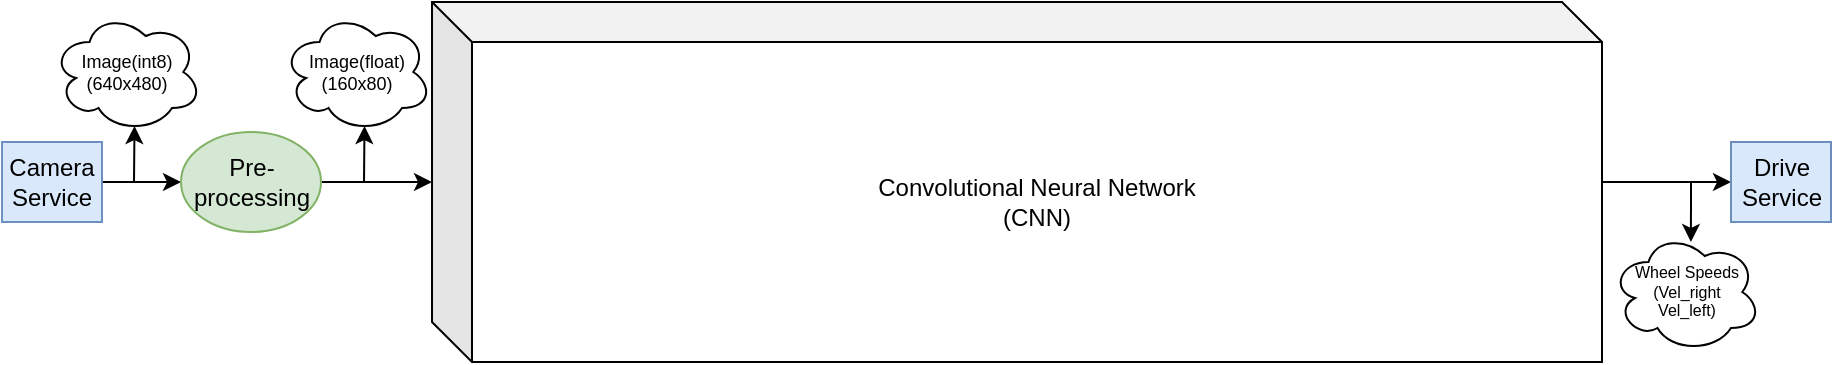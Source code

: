 <mxfile version="10.6.7" type="device"><diagram id="UjXbRQGTbDzT1MjZx_ji" name="Page-1"><mxGraphModel dx="2294" dy="792" grid="1" gridSize="10" guides="1" tooltips="1" connect="1" arrows="1" fold="1" page="1" pageScale="1" pageWidth="850" pageHeight="1100" math="0" shadow="0"><root><mxCell id="0"/><mxCell id="1" parent="0"/><mxCell id="4GTXRObTr4GKcJlST-Ei-1" value="" style="edgeStyle=orthogonalEdgeStyle;rounded=0;orthogonalLoop=1;jettySize=auto;html=1;fontSize=8;" edge="1" parent="1" source="4GTXRObTr4GKcJlST-Ei-2" target="4GTXRObTr4GKcJlST-Ei-27"><mxGeometry relative="1" as="geometry"/></mxCell><mxCell id="4GTXRObTr4GKcJlST-Ei-2" value="Camera Service" style="rounded=0;whiteSpace=wrap;html=1;labelBackgroundColor=none;fillColor=#dae8fc;strokeColor=#6c8ebf;" vertex="1" parent="1"><mxGeometry x="-90" y="105" width="50" height="40" as="geometry"/></mxCell><mxCell id="4GTXRObTr4GKcJlST-Ei-3" value="" style="edgeStyle=orthogonalEdgeStyle;rounded=0;orthogonalLoop=1;jettySize=auto;html=1;" edge="1" parent="1" source="4GTXRObTr4GKcJlST-Ei-4" target="4GTXRObTr4GKcJlST-Ei-6"><mxGeometry relative="1" as="geometry"/></mxCell><mxCell id="4GTXRObTr4GKcJlST-Ei-4" value="Line Detection" style="ellipse;whiteSpace=wrap;html=1;fillColor=#d5e8d4;strokeColor=#82b366;" vertex="1" parent="1"><mxGeometry x="144.5" y="100" width="70" height="50" as="geometry"/></mxCell><mxCell id="4GTXRObTr4GKcJlST-Ei-5" value="" style="edgeStyle=orthogonalEdgeStyle;rounded=0;orthogonalLoop=1;jettySize=auto;html=1;" edge="1" parent="1" source="4GTXRObTr4GKcJlST-Ei-6" target="4GTXRObTr4GKcJlST-Ei-8"><mxGeometry relative="1" as="geometry"/></mxCell><mxCell id="4GTXRObTr4GKcJlST-Ei-6" value="Ground Projection" style="ellipse;whiteSpace=wrap;html=1;fillColor=#d5e8d4;strokeColor=#82b366;" vertex="1" parent="1"><mxGeometry x="264.5" y="100" width="70" height="50" as="geometry"/></mxCell><mxCell id="4GTXRObTr4GKcJlST-Ei-7" value="" style="edgeStyle=orthogonalEdgeStyle;rounded=0;orthogonalLoop=1;jettySize=auto;html=1;" edge="1" parent="1" source="4GTXRObTr4GKcJlST-Ei-8" target="4GTXRObTr4GKcJlST-Ei-10"><mxGeometry relative="1" as="geometry"/></mxCell><mxCell id="4GTXRObTr4GKcJlST-Ei-8" value="Lane Filter" style="ellipse;whiteSpace=wrap;html=1;fillColor=#d5e8d4;strokeColor=#82b366;" vertex="1" parent="1"><mxGeometry x="384.5" y="100" width="70" height="50" as="geometry"/></mxCell><mxCell id="4GTXRObTr4GKcJlST-Ei-9" value="" style="edgeStyle=orthogonalEdgeStyle;rounded=0;orthogonalLoop=1;jettySize=auto;html=1;" edge="1" parent="1" source="4GTXRObTr4GKcJlST-Ei-10" target="4GTXRObTr4GKcJlST-Ei-12"><mxGeometry relative="1" as="geometry"/></mxCell><mxCell id="4GTXRObTr4GKcJlST-Ei-10" value="Lane Controller" style="ellipse;whiteSpace=wrap;html=1;fillColor=#d5e8d4;strokeColor=#82b366;" vertex="1" parent="1"><mxGeometry x="524.5" y="100" width="70" height="50" as="geometry"/></mxCell><mxCell id="4GTXRObTr4GKcJlST-Ei-11" value="" style="edgeStyle=orthogonalEdgeStyle;rounded=0;orthogonalLoop=1;jettySize=auto;html=1;entryX=0;entryY=0.5;entryDx=0;entryDy=0;" edge="1" parent="1" source="4GTXRObTr4GKcJlST-Ei-12" target="4GTXRObTr4GKcJlST-Ei-13"><mxGeometry relative="1" as="geometry"><mxPoint x="724.5" y="120" as="targetPoint"/></mxGeometry></mxCell><mxCell id="4GTXRObTr4GKcJlST-Ei-12" value="Inverse Kinematics" style="ellipse;whiteSpace=wrap;html=1;fillColor=#d5e8d4;strokeColor=#82b366;" vertex="1" parent="1"><mxGeometry x="634.5" y="100" width="70" height="50" as="geometry"/></mxCell><mxCell id="4GTXRObTr4GKcJlST-Ei-13" value="Drive Service&lt;br&gt;" style="rounded=0;whiteSpace=wrap;html=1;fillColor=#dae8fc;strokeColor=#6c8ebf;" vertex="1" parent="1"><mxGeometry x="774.5" y="105" width="50" height="40" as="geometry"/></mxCell><mxCell id="4GTXRObTr4GKcJlST-Ei-14" value="Image(int8)&lt;br&gt;(640x480)&lt;br style=&quot;font-size: 9px&quot;&gt;" style="ellipse;shape=cloud;whiteSpace=wrap;html=1;fontSize=9;" vertex="1" parent="1"><mxGeometry x="-65" y="40" width="75" height="60" as="geometry"/></mxCell><mxCell id="4GTXRObTr4GKcJlST-Ei-15" value="" style="endArrow=classic;html=1;entryX=0.55;entryY=0.95;entryDx=0;entryDy=0;entryPerimeter=0;" edge="1" parent="1" target="4GTXRObTr4GKcJlST-Ei-14"><mxGeometry width="50" height="50" relative="1" as="geometry"><mxPoint x="-24.0" y="125" as="sourcePoint"/><mxPoint x="-55" y="170" as="targetPoint"/></mxGeometry></mxCell><mxCell id="4GTXRObTr4GKcJlST-Ei-16" value="&lt;font style=&quot;font-size: 8px;&quot;&gt;Color Lines&lt;br style=&quot;font-size: 8px;&quot;&gt;(Ground&lt;br style=&quot;font-size: 8px;&quot;&gt;Coordinates)&lt;br style=&quot;font-size: 8px;&quot;&gt;&lt;/font&gt;" style="ellipse;shape=cloud;whiteSpace=wrap;html=1;fontSize=8;" vertex="1" parent="1"><mxGeometry x="314.5" y="40" width="75" height="60" as="geometry"/></mxCell><mxCell id="4GTXRObTr4GKcJlST-Ei-17" value="" style="endArrow=classic;html=1;entryX=0.55;entryY=0.95;entryDx=0;entryDy=0;entryPerimeter=0;" edge="1" parent="1" target="4GTXRObTr4GKcJlST-Ei-16"><mxGeometry width="50" height="50" relative="1" as="geometry"><mxPoint x="355.5" y="125" as="sourcePoint"/><mxPoint x="324.5" y="170" as="targetPoint"/></mxGeometry></mxCell><mxCell id="4GTXRObTr4GKcJlST-Ei-18" value="Velocities&lt;br&gt;(V &amp;amp; omega)&lt;br style=&quot;font-size: 8px&quot;&gt;" style="ellipse;shape=cloud;whiteSpace=wrap;html=1;fontSize=8;" vertex="1" parent="1"><mxGeometry x="574.5" y="40" width="75" height="60" as="geometry"/></mxCell><mxCell id="4GTXRObTr4GKcJlST-Ei-19" value="" style="endArrow=classic;html=1;entryX=0.55;entryY=0.95;entryDx=0;entryDy=0;entryPerimeter=0;" edge="1" parent="1" target="4GTXRObTr4GKcJlST-Ei-18"><mxGeometry width="50" height="50" relative="1" as="geometry"><mxPoint x="615.5" y="125" as="sourcePoint"/><mxPoint x="584.5" y="170" as="targetPoint"/></mxGeometry></mxCell><mxCell id="4GTXRObTr4GKcJlST-Ei-20" value="Color Lines&lt;br&gt;(Normalized &lt;br&gt;Coordinates)&lt;br&gt;" style="ellipse;shape=cloud;whiteSpace=wrap;html=1;fontSize=8;" vertex="1" parent="1"><mxGeometry x="194.5" y="150" width="75" height="60" as="geometry"/></mxCell><mxCell id="4GTXRObTr4GKcJlST-Ei-21" value="" style="endArrow=classic;html=1;entryX=0.533;entryY=0.083;entryDx=0;entryDy=0;entryPerimeter=0;" edge="1" parent="1" target="4GTXRObTr4GKcJlST-Ei-20"><mxGeometry width="50" height="50" relative="1" as="geometry"><mxPoint x="234.5" y="125" as="sourcePoint"/><mxPoint x="94.5" y="235" as="targetPoint"/></mxGeometry></mxCell><mxCell id="4GTXRObTr4GKcJlST-Ei-22" value="Pos. &amp;amp; Orient.&lt;br&gt;(d and phi)&lt;br style=&quot;font-size: 8px&quot;&gt;" style="ellipse;shape=cloud;whiteSpace=wrap;html=1;fontSize=8;" vertex="1" parent="1"><mxGeometry x="464.5" y="150" width="75" height="60" as="geometry"/></mxCell><mxCell id="4GTXRObTr4GKcJlST-Ei-23" value="" style="endArrow=classic;html=1;entryX=0.533;entryY=0.083;entryDx=0;entryDy=0;entryPerimeter=0;" edge="1" parent="1" target="4GTXRObTr4GKcJlST-Ei-22"><mxGeometry width="50" height="50" relative="1" as="geometry"><mxPoint x="504.5" y="125" as="sourcePoint"/><mxPoint x="364.5" y="235" as="targetPoint"/></mxGeometry></mxCell><mxCell id="4GTXRObTr4GKcJlST-Ei-24" value="Wheel Speeds&lt;br&gt;(Vel_right&lt;br&gt;Vel_left)&lt;br style=&quot;font-size: 8px&quot;&gt;" style="ellipse;shape=cloud;whiteSpace=wrap;html=1;fontSize=8;" vertex="1" parent="1"><mxGeometry x="714.5" y="150" width="75" height="60" as="geometry"/></mxCell><mxCell id="4GTXRObTr4GKcJlST-Ei-25" value="" style="endArrow=classic;html=1;entryX=0.533;entryY=0.083;entryDx=0;entryDy=0;entryPerimeter=0;" edge="1" parent="1" target="4GTXRObTr4GKcJlST-Ei-24"><mxGeometry width="50" height="50" relative="1" as="geometry"><mxPoint x="754.5" y="125" as="sourcePoint"/><mxPoint x="614.5" y="235" as="targetPoint"/></mxGeometry></mxCell><mxCell id="4GTXRObTr4GKcJlST-Ei-26" value="" style="edgeStyle=orthogonalEdgeStyle;rounded=0;orthogonalLoop=1;jettySize=auto;html=1;" edge="1" parent="1" source="4GTXRObTr4GKcJlST-Ei-27" target="4GTXRObTr4GKcJlST-Ei-30"><mxGeometry relative="1" as="geometry"/></mxCell><mxCell id="4GTXRObTr4GKcJlST-Ei-27" value="Pre-&lt;br&gt;processing" style="ellipse;whiteSpace=wrap;html=1;fillColor=#d5e8d4;strokeColor=#82b366;" vertex="1" parent="1"><mxGeometry x="-0.5" y="100" width="70" height="50" as="geometry"/></mxCell><mxCell id="4GTXRObTr4GKcJlST-Ei-28" value="Image(float)&lt;br&gt;(160x80)&lt;br style=&quot;font-size: 9px&quot;&gt;" style="ellipse;shape=cloud;whiteSpace=wrap;html=1;fontSize=9;" vertex="1" parent="1"><mxGeometry x="50" y="40" width="75" height="60" as="geometry"/></mxCell><mxCell id="4GTXRObTr4GKcJlST-Ei-29" value="" style="endArrow=classic;html=1;entryX=0.55;entryY=0.95;entryDx=0;entryDy=0;entryPerimeter=0;" edge="1" parent="1" target="4GTXRObTr4GKcJlST-Ei-28"><mxGeometry width="50" height="50" relative="1" as="geometry"><mxPoint x="91.0" y="125" as="sourcePoint"/><mxPoint x="60" y="170" as="targetPoint"/></mxGeometry></mxCell><mxCell id="4GTXRObTr4GKcJlST-Ei-30" value="Convolutional Neural Network&lt;br&gt;(CNN)&lt;br&gt;" style="shape=cube;whiteSpace=wrap;html=1;boundedLbl=1;backgroundOutline=1;darkOpacity=0.05;darkOpacity2=0.1;" vertex="1" parent="1"><mxGeometry x="125" y="35" width="585" height="180" as="geometry"/></mxCell></root></mxGraphModel></diagram></mxfile>